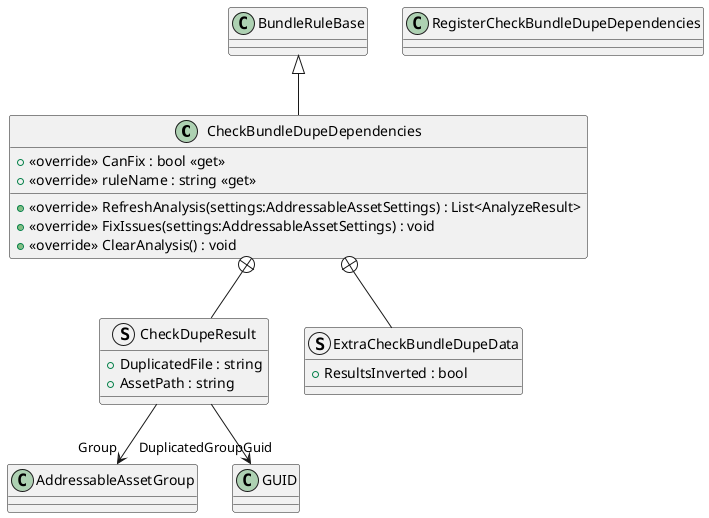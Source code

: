 @startuml
class CheckBundleDupeDependencies {
    + <<override>> CanFix : bool <<get>>
    + <<override>> ruleName : string <<get>>
    + <<override>> RefreshAnalysis(settings:AddressableAssetSettings) : List<AnalyzeResult>
    + <<override>> FixIssues(settings:AddressableAssetSettings) : void
    + <<override>> ClearAnalysis() : void
}
class RegisterCheckBundleDupeDependencies {
}
struct CheckDupeResult {
    + DuplicatedFile : string
    + AssetPath : string
}
struct ExtraCheckBundleDupeData {
    + ResultsInverted : bool
}
BundleRuleBase <|-- CheckBundleDupeDependencies
CheckBundleDupeDependencies +-- CheckDupeResult
CheckDupeResult --> "Group" AddressableAssetGroup
CheckDupeResult --> "DuplicatedGroupGuid" GUID
CheckBundleDupeDependencies +-- ExtraCheckBundleDupeData
@enduml
